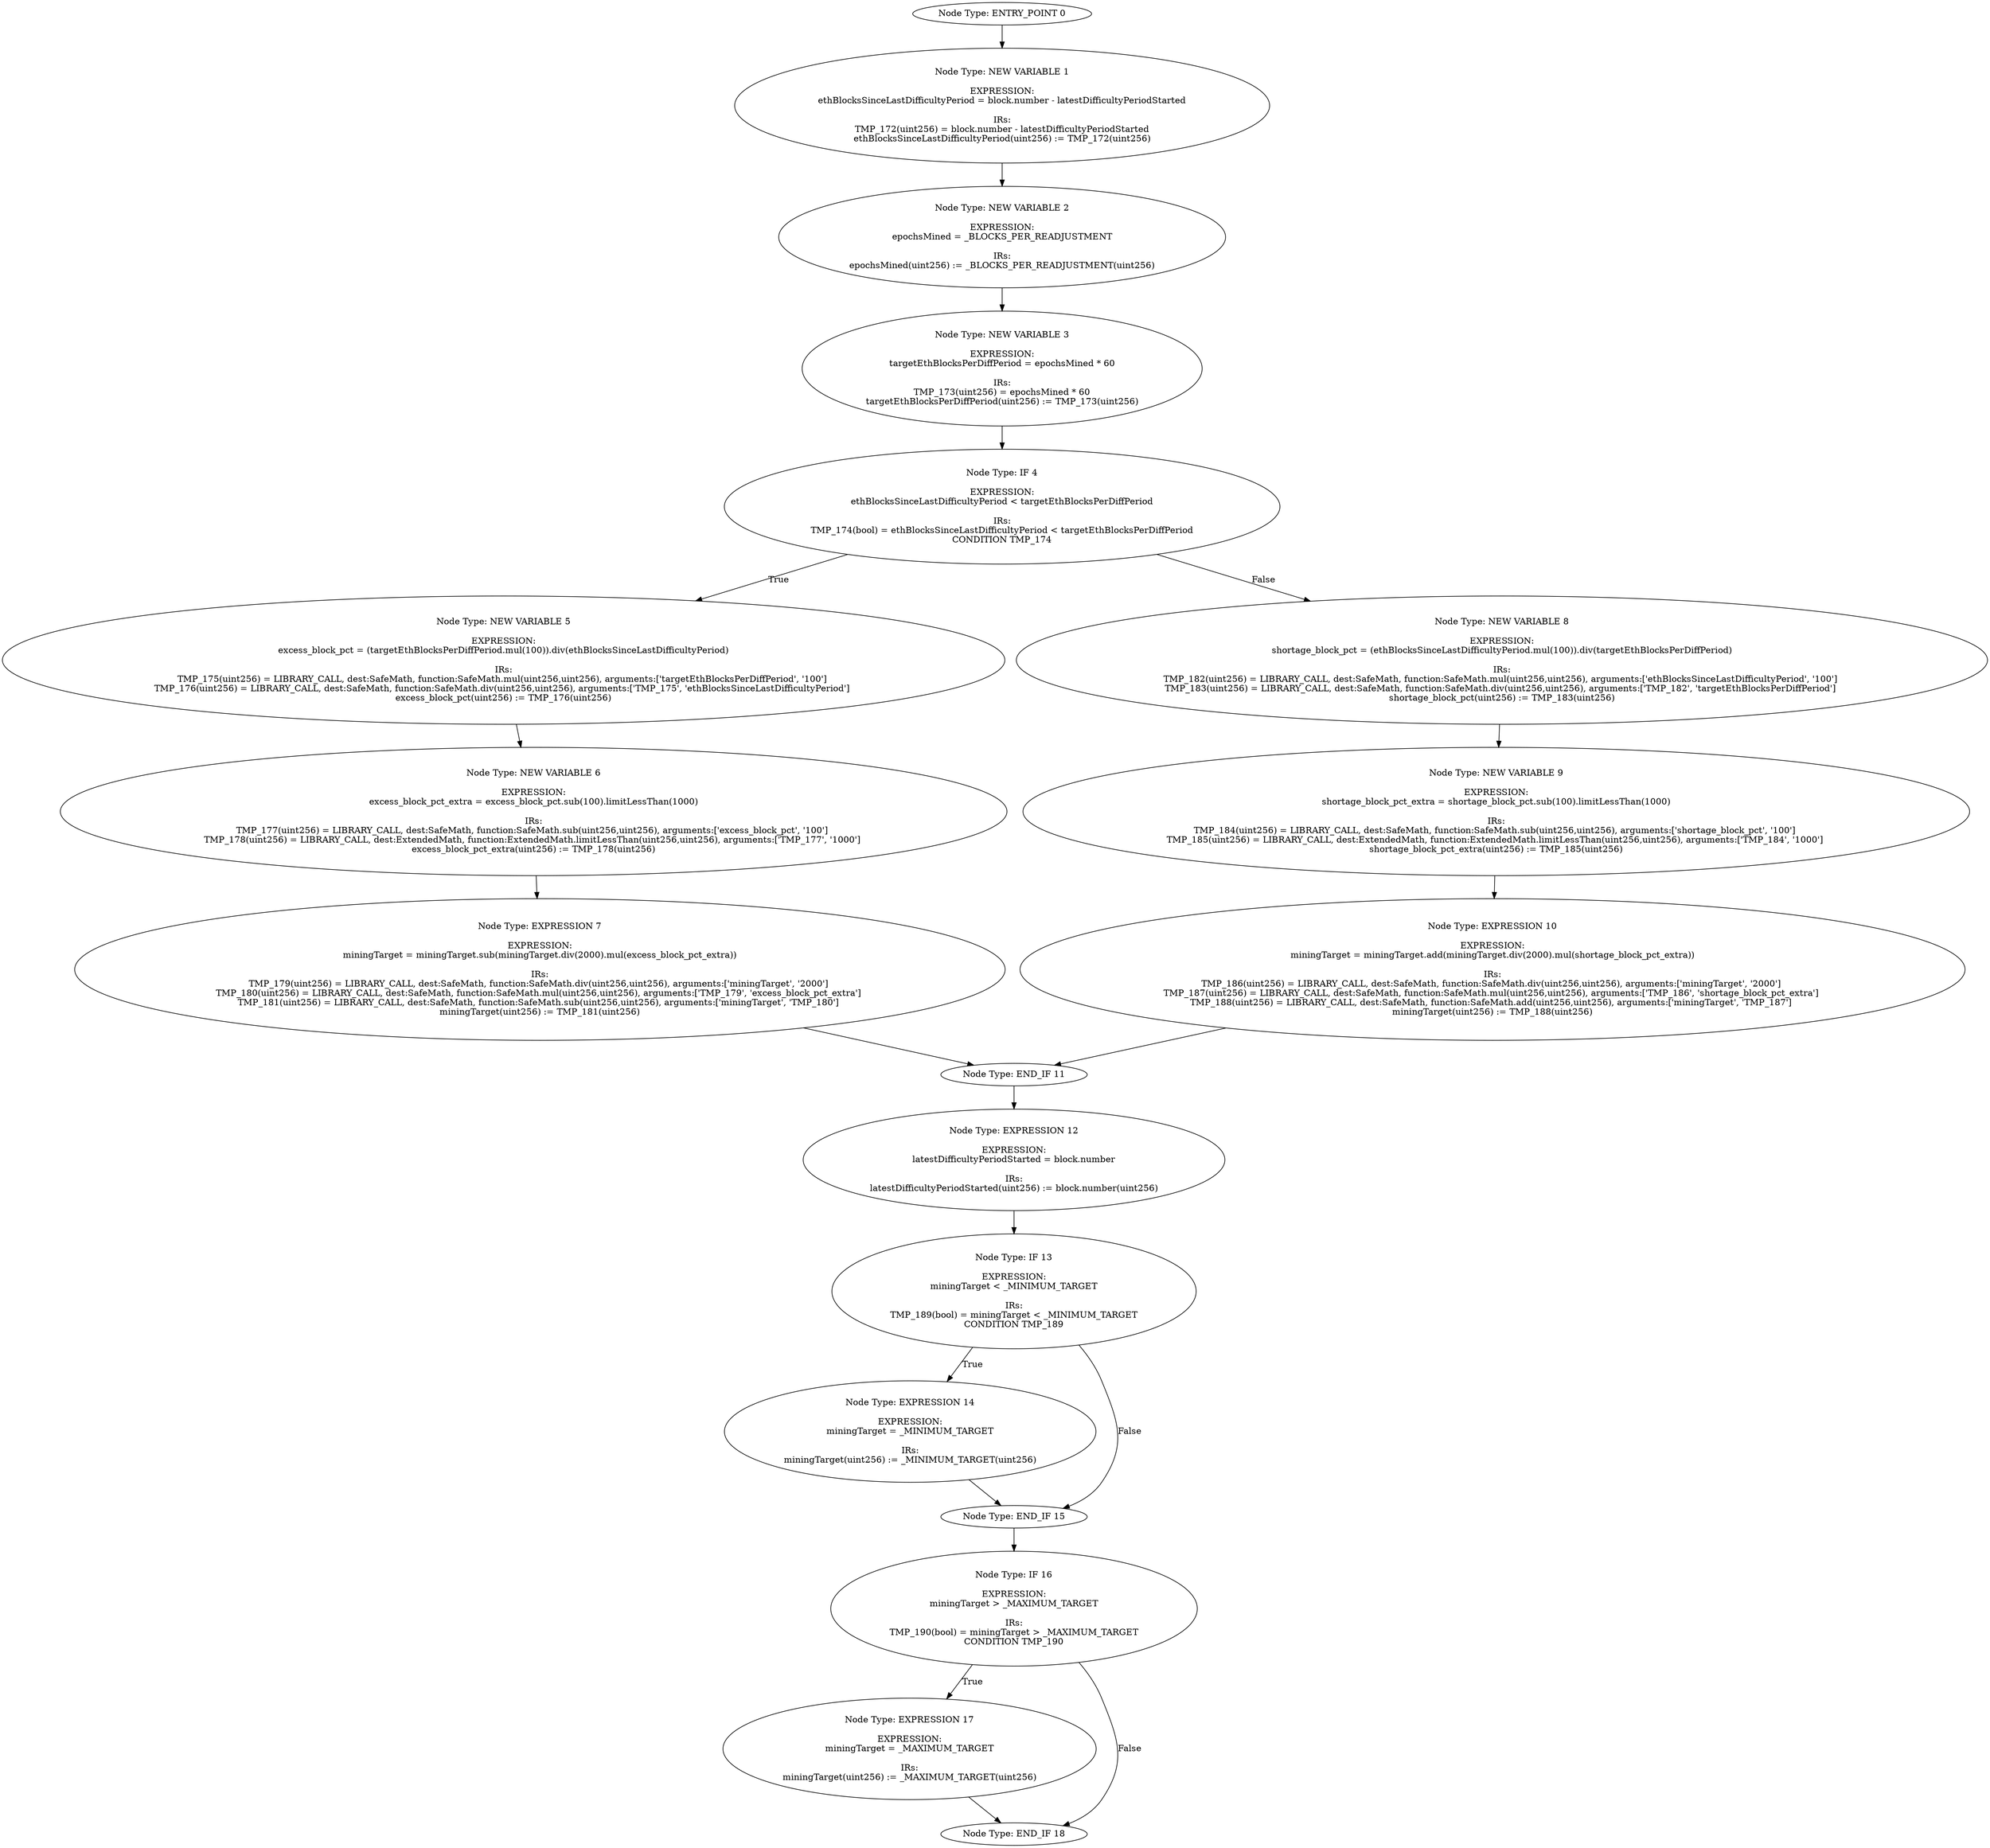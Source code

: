 digraph{
0[label="Node Type: ENTRY_POINT 0
"];
0->1;
1[label="Node Type: NEW VARIABLE 1

EXPRESSION:
ethBlocksSinceLastDifficultyPeriod = block.number - latestDifficultyPeriodStarted

IRs:
TMP_172(uint256) = block.number - latestDifficultyPeriodStarted
ethBlocksSinceLastDifficultyPeriod(uint256) := TMP_172(uint256)"];
1->2;
2[label="Node Type: NEW VARIABLE 2

EXPRESSION:
epochsMined = _BLOCKS_PER_READJUSTMENT

IRs:
epochsMined(uint256) := _BLOCKS_PER_READJUSTMENT(uint256)"];
2->3;
3[label="Node Type: NEW VARIABLE 3

EXPRESSION:
targetEthBlocksPerDiffPeriod = epochsMined * 60

IRs:
TMP_173(uint256) = epochsMined * 60
targetEthBlocksPerDiffPeriod(uint256) := TMP_173(uint256)"];
3->4;
4[label="Node Type: IF 4

EXPRESSION:
ethBlocksSinceLastDifficultyPeriod < targetEthBlocksPerDiffPeriod

IRs:
TMP_174(bool) = ethBlocksSinceLastDifficultyPeriod < targetEthBlocksPerDiffPeriod
CONDITION TMP_174"];
4->5[label="True"];
4->8[label="False"];
5[label="Node Type: NEW VARIABLE 5

EXPRESSION:
excess_block_pct = (targetEthBlocksPerDiffPeriod.mul(100)).div(ethBlocksSinceLastDifficultyPeriod)

IRs:
TMP_175(uint256) = LIBRARY_CALL, dest:SafeMath, function:SafeMath.mul(uint256,uint256), arguments:['targetEthBlocksPerDiffPeriod', '100'] 
TMP_176(uint256) = LIBRARY_CALL, dest:SafeMath, function:SafeMath.div(uint256,uint256), arguments:['TMP_175', 'ethBlocksSinceLastDifficultyPeriod'] 
excess_block_pct(uint256) := TMP_176(uint256)"];
5->6;
6[label="Node Type: NEW VARIABLE 6

EXPRESSION:
excess_block_pct_extra = excess_block_pct.sub(100).limitLessThan(1000)

IRs:
TMP_177(uint256) = LIBRARY_CALL, dest:SafeMath, function:SafeMath.sub(uint256,uint256), arguments:['excess_block_pct', '100'] 
TMP_178(uint256) = LIBRARY_CALL, dest:ExtendedMath, function:ExtendedMath.limitLessThan(uint256,uint256), arguments:['TMP_177', '1000'] 
excess_block_pct_extra(uint256) := TMP_178(uint256)"];
6->7;
7[label="Node Type: EXPRESSION 7

EXPRESSION:
miningTarget = miningTarget.sub(miningTarget.div(2000).mul(excess_block_pct_extra))

IRs:
TMP_179(uint256) = LIBRARY_CALL, dest:SafeMath, function:SafeMath.div(uint256,uint256), arguments:['miningTarget', '2000'] 
TMP_180(uint256) = LIBRARY_CALL, dest:SafeMath, function:SafeMath.mul(uint256,uint256), arguments:['TMP_179', 'excess_block_pct_extra'] 
TMP_181(uint256) = LIBRARY_CALL, dest:SafeMath, function:SafeMath.sub(uint256,uint256), arguments:['miningTarget', 'TMP_180'] 
miningTarget(uint256) := TMP_181(uint256)"];
7->11;
8[label="Node Type: NEW VARIABLE 8

EXPRESSION:
shortage_block_pct = (ethBlocksSinceLastDifficultyPeriod.mul(100)).div(targetEthBlocksPerDiffPeriod)

IRs:
TMP_182(uint256) = LIBRARY_CALL, dest:SafeMath, function:SafeMath.mul(uint256,uint256), arguments:['ethBlocksSinceLastDifficultyPeriod', '100'] 
TMP_183(uint256) = LIBRARY_CALL, dest:SafeMath, function:SafeMath.div(uint256,uint256), arguments:['TMP_182', 'targetEthBlocksPerDiffPeriod'] 
shortage_block_pct(uint256) := TMP_183(uint256)"];
8->9;
9[label="Node Type: NEW VARIABLE 9

EXPRESSION:
shortage_block_pct_extra = shortage_block_pct.sub(100).limitLessThan(1000)

IRs:
TMP_184(uint256) = LIBRARY_CALL, dest:SafeMath, function:SafeMath.sub(uint256,uint256), arguments:['shortage_block_pct', '100'] 
TMP_185(uint256) = LIBRARY_CALL, dest:ExtendedMath, function:ExtendedMath.limitLessThan(uint256,uint256), arguments:['TMP_184', '1000'] 
shortage_block_pct_extra(uint256) := TMP_185(uint256)"];
9->10;
10[label="Node Type: EXPRESSION 10

EXPRESSION:
miningTarget = miningTarget.add(miningTarget.div(2000).mul(shortage_block_pct_extra))

IRs:
TMP_186(uint256) = LIBRARY_CALL, dest:SafeMath, function:SafeMath.div(uint256,uint256), arguments:['miningTarget', '2000'] 
TMP_187(uint256) = LIBRARY_CALL, dest:SafeMath, function:SafeMath.mul(uint256,uint256), arguments:['TMP_186', 'shortage_block_pct_extra'] 
TMP_188(uint256) = LIBRARY_CALL, dest:SafeMath, function:SafeMath.add(uint256,uint256), arguments:['miningTarget', 'TMP_187'] 
miningTarget(uint256) := TMP_188(uint256)"];
10->11;
11[label="Node Type: END_IF 11
"];
11->12;
12[label="Node Type: EXPRESSION 12

EXPRESSION:
latestDifficultyPeriodStarted = block.number

IRs:
latestDifficultyPeriodStarted(uint256) := block.number(uint256)"];
12->13;
13[label="Node Type: IF 13

EXPRESSION:
miningTarget < _MINIMUM_TARGET

IRs:
TMP_189(bool) = miningTarget < _MINIMUM_TARGET
CONDITION TMP_189"];
13->14[label="True"];
13->15[label="False"];
14[label="Node Type: EXPRESSION 14

EXPRESSION:
miningTarget = _MINIMUM_TARGET

IRs:
miningTarget(uint256) := _MINIMUM_TARGET(uint256)"];
14->15;
15[label="Node Type: END_IF 15
"];
15->16;
16[label="Node Type: IF 16

EXPRESSION:
miningTarget > _MAXIMUM_TARGET

IRs:
TMP_190(bool) = miningTarget > _MAXIMUM_TARGET
CONDITION TMP_190"];
16->17[label="True"];
16->18[label="False"];
17[label="Node Type: EXPRESSION 17

EXPRESSION:
miningTarget = _MAXIMUM_TARGET

IRs:
miningTarget(uint256) := _MAXIMUM_TARGET(uint256)"];
17->18;
18[label="Node Type: END_IF 18
"];
}
